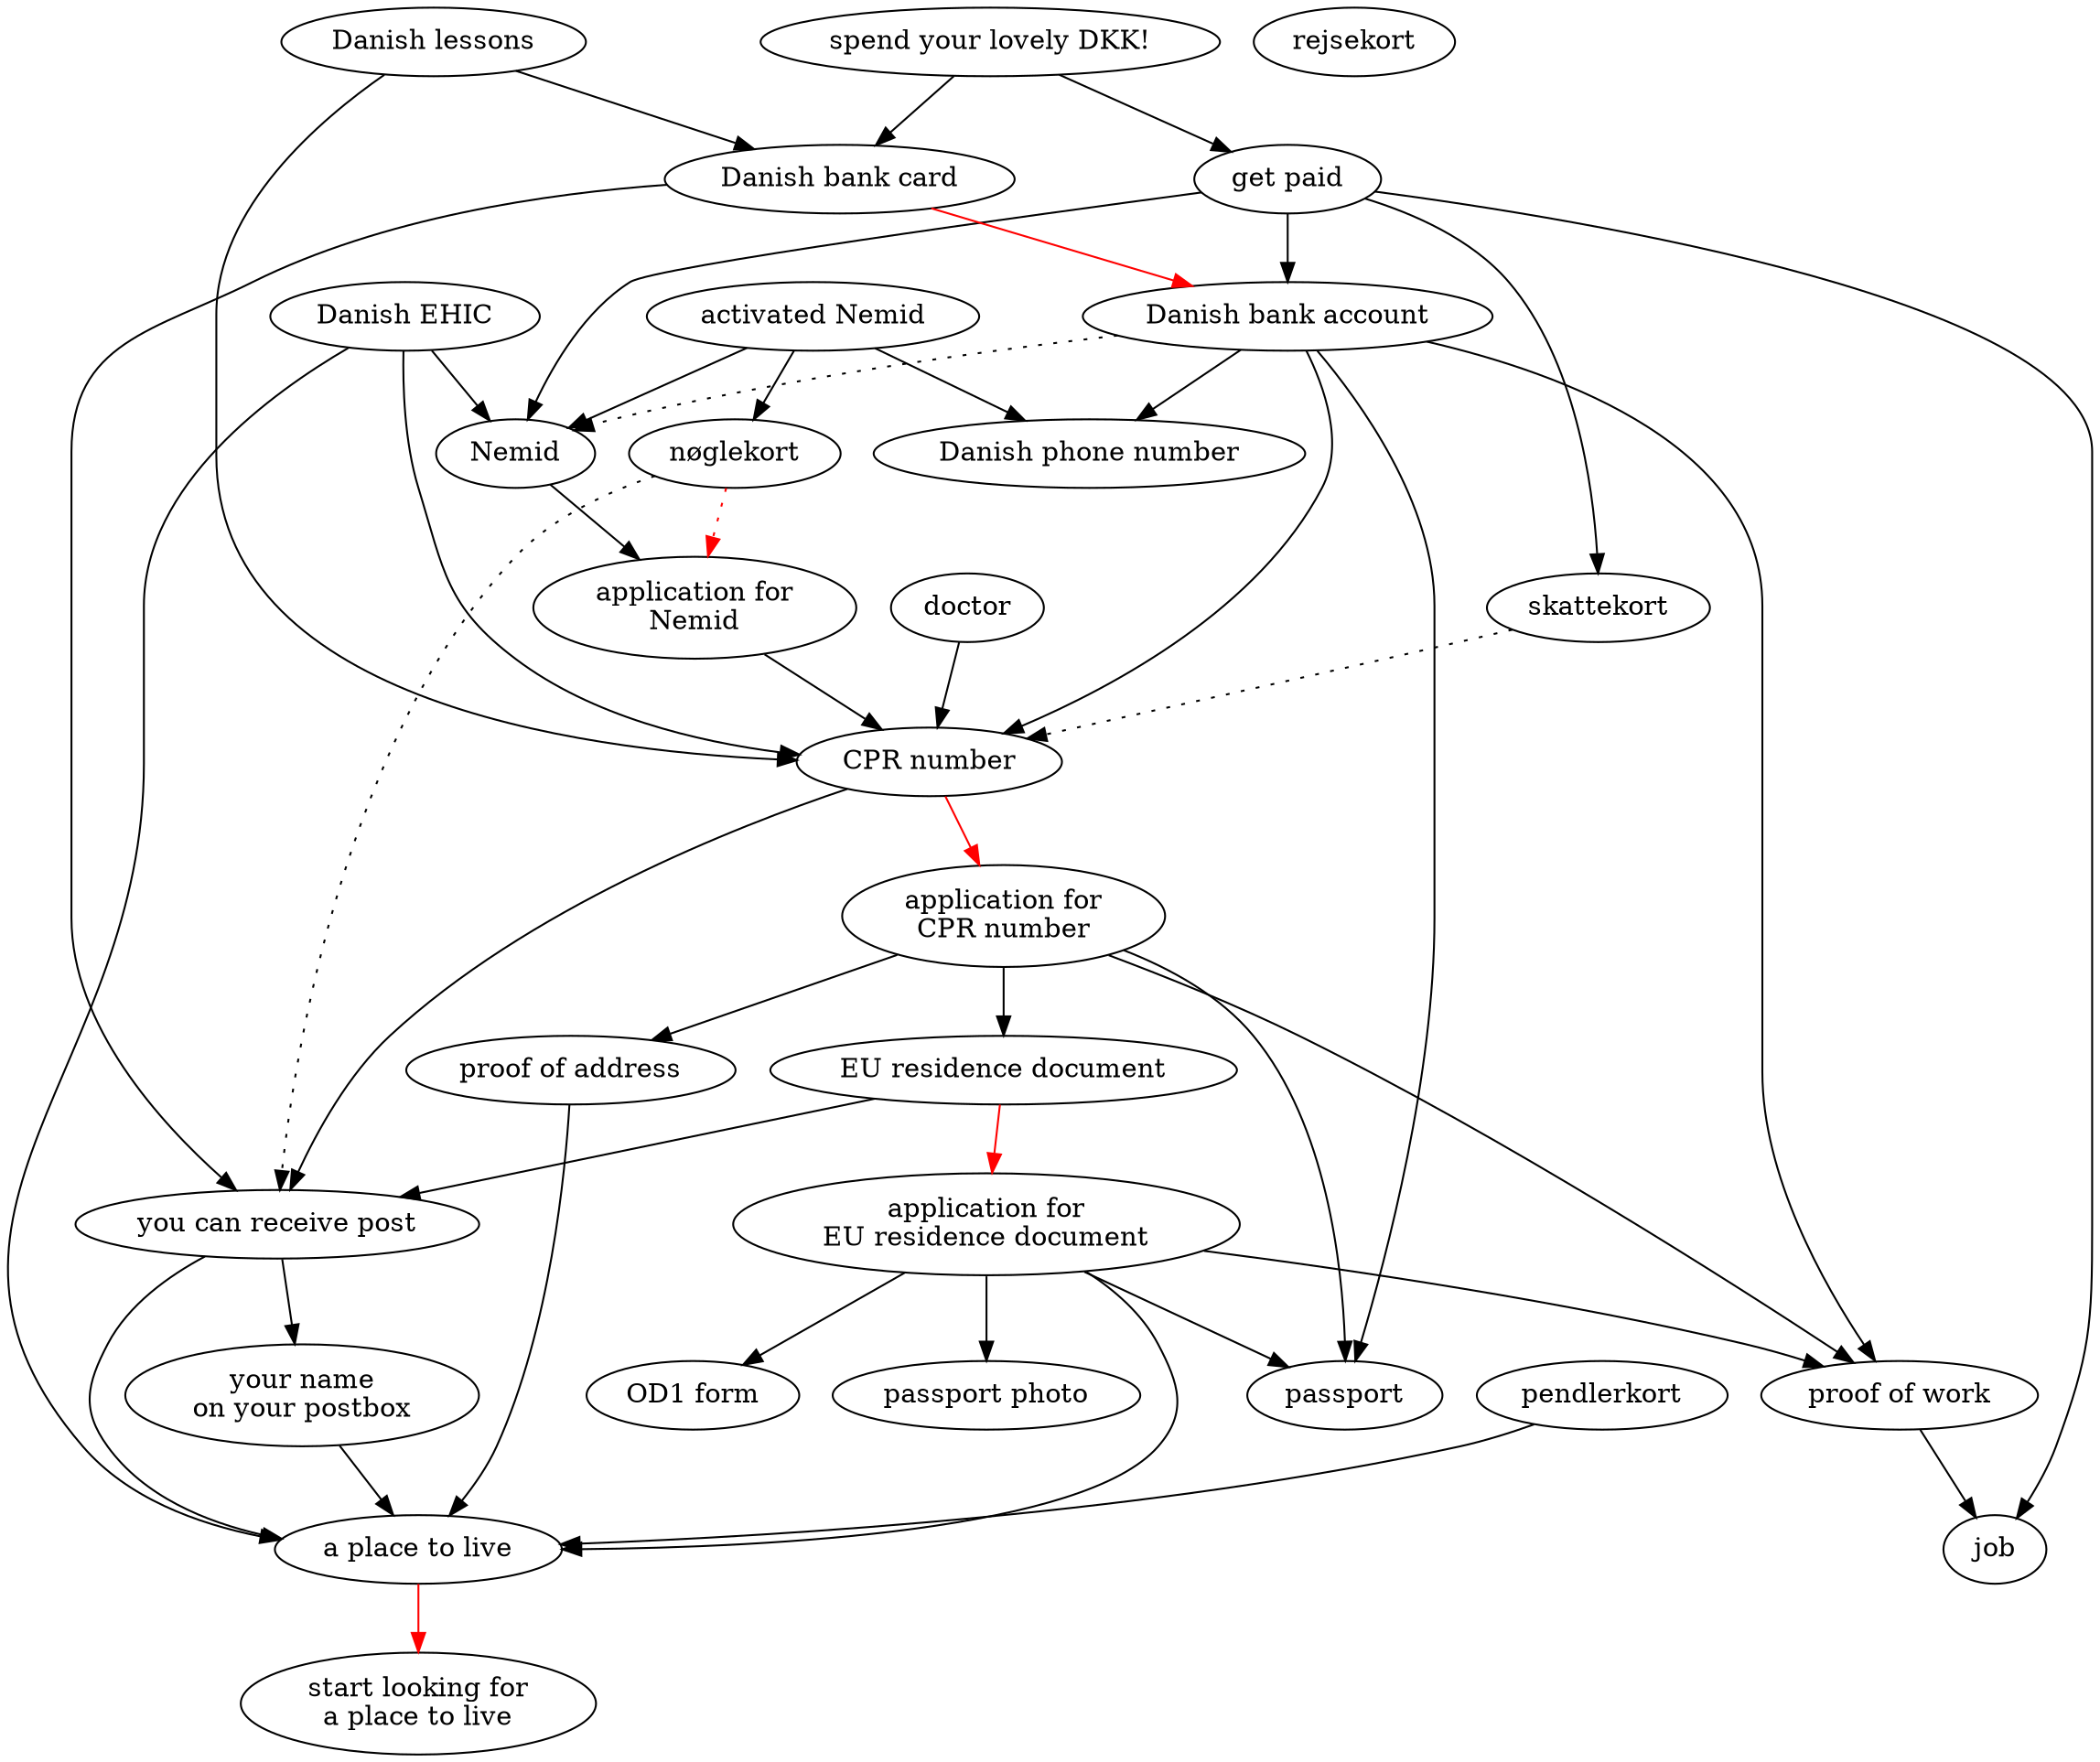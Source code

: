 digraph g {
  job
  proof_of_work [ label="proof of work" ]
  proof_of_work -> job

  passport

  danish_phone_number [ label="Danish phone number" ]
  rejsekort

  start_looking_for_place_to_live [ label="start looking for\na place to live" ]
  place_to_live [ label="a place to live" ]
  place_to_live -> start_looking_for_place_to_live [ color="red" ]

  name_on_postbox [ label="your name\non your postbox" ]
  name_on_postbox -> place_to_live

  can_receive_post [ label="you can receive post" ]
  can_receive_post -> place_to_live
  can_receive_post -> name_on_postbox

  pendlerkort
  pendlerkort -> place_to_live

  eu_residence_document_application [ label="application for\nEU residence document" ]
  eu_residence_document_application -> place_to_live
  eu_residence_document_application -> proof_of_work
  eu_residence_document_application -> passport
  eu_residence_document_application -> od1_form
  od1_form [ label="OD1 form" ]
  passport_photo [ label="passport photo" ]
  eu_residence_document_application -> passport_photo

  eu_residence_document [ label="EU residence document" ]
  eu_residence_document -> eu_residence_document_application [ color="red" ]
  eu_residence_document -> can_receive_post

  cpr_number_application [ label="application for\nCPR number" ]
  cpr_number_application -> eu_residence_document
  cpr_number_application -> proof_of_work
  cpr_number_application -> proof_of_address
  cpr_number_application -> passport

  cpr_number [ label="CPR number" ]
  cpr_number -> cpr_number_application [ color="red" ]
  cpr_number -> can_receive_post

  proof_of_address [ label="proof of address" ]
  proof_of_address -> place_to_live

  skattekort
  skattekort -> cpr_number [ style="dotted" ]

  nemid_application [ label="application for\nNemid" ]
  nemid_application -> cpr_number
  nemid [ label="Nemid" ]
  nemid -> nemid_application

  danish_bank_account [ label="Danish bank account" ]
  danish_bank_account -> cpr_number
  danish_bank_account -> proof_of_work
  danish_bank_account -> nemid [ style="dotted" ]
  danish_bank_account -> passport
  danish_bank_account -> danish_phone_number

  activated_nemid [ label="activated Nemid" ]
  activated_nemid -> nemid
  activated_nemid -> danish_phone_number
  noglekort [ label="nøglekort" ]
  activated_nemid -> noglekort
  noglekort -> nemid_application [ style="dotted" color="red" ]
  noglekort -> can_receive_post [ style="dotted" ]

  ehic [ label="Danish EHIC" ]
  ehic -> cpr_number
  ehic -> nemid
  ehic -> place_to_live

  doctor
  doctor -> cpr_number

  get_paid [ label="get paid" ]
  get_paid -> job
  get_paid -> skattekort
  get_paid -> danish_bank_account
  get_paid -> nemid

  danish_lessions [ label="Danish lessons" ]
  danish_lessions -> cpr_number
  danish_lessions -> danish_bank_card

  danish_bank_card [ label="Danish bank card" ]
  danish_bank_card -> danish_bank_account [ color="red" ]
  danish_bank_card -> can_receive_post

  spend_lovely_dkk [ label="spend your lovely DKK!" ]
  spend_lovely_dkk -> get_paid
  spend_lovely_dkk -> danish_bank_card

}
